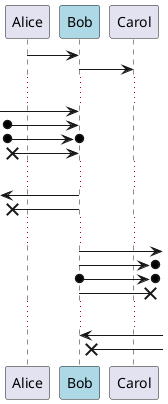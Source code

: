 @startuml

participant Alice
participant Bob #lightblue
Alice -> Bob
Bob -> Carol
...
[-> Bob
[o-> Bob
[o->o Bob
[x-> Bob
...
[<- Bob
[x<- Bob
...
Bob ->]
Bob ->o]
Bob o->o]
Bob ->x]
...
Bob <-]
Bob x<-]

@enduml
